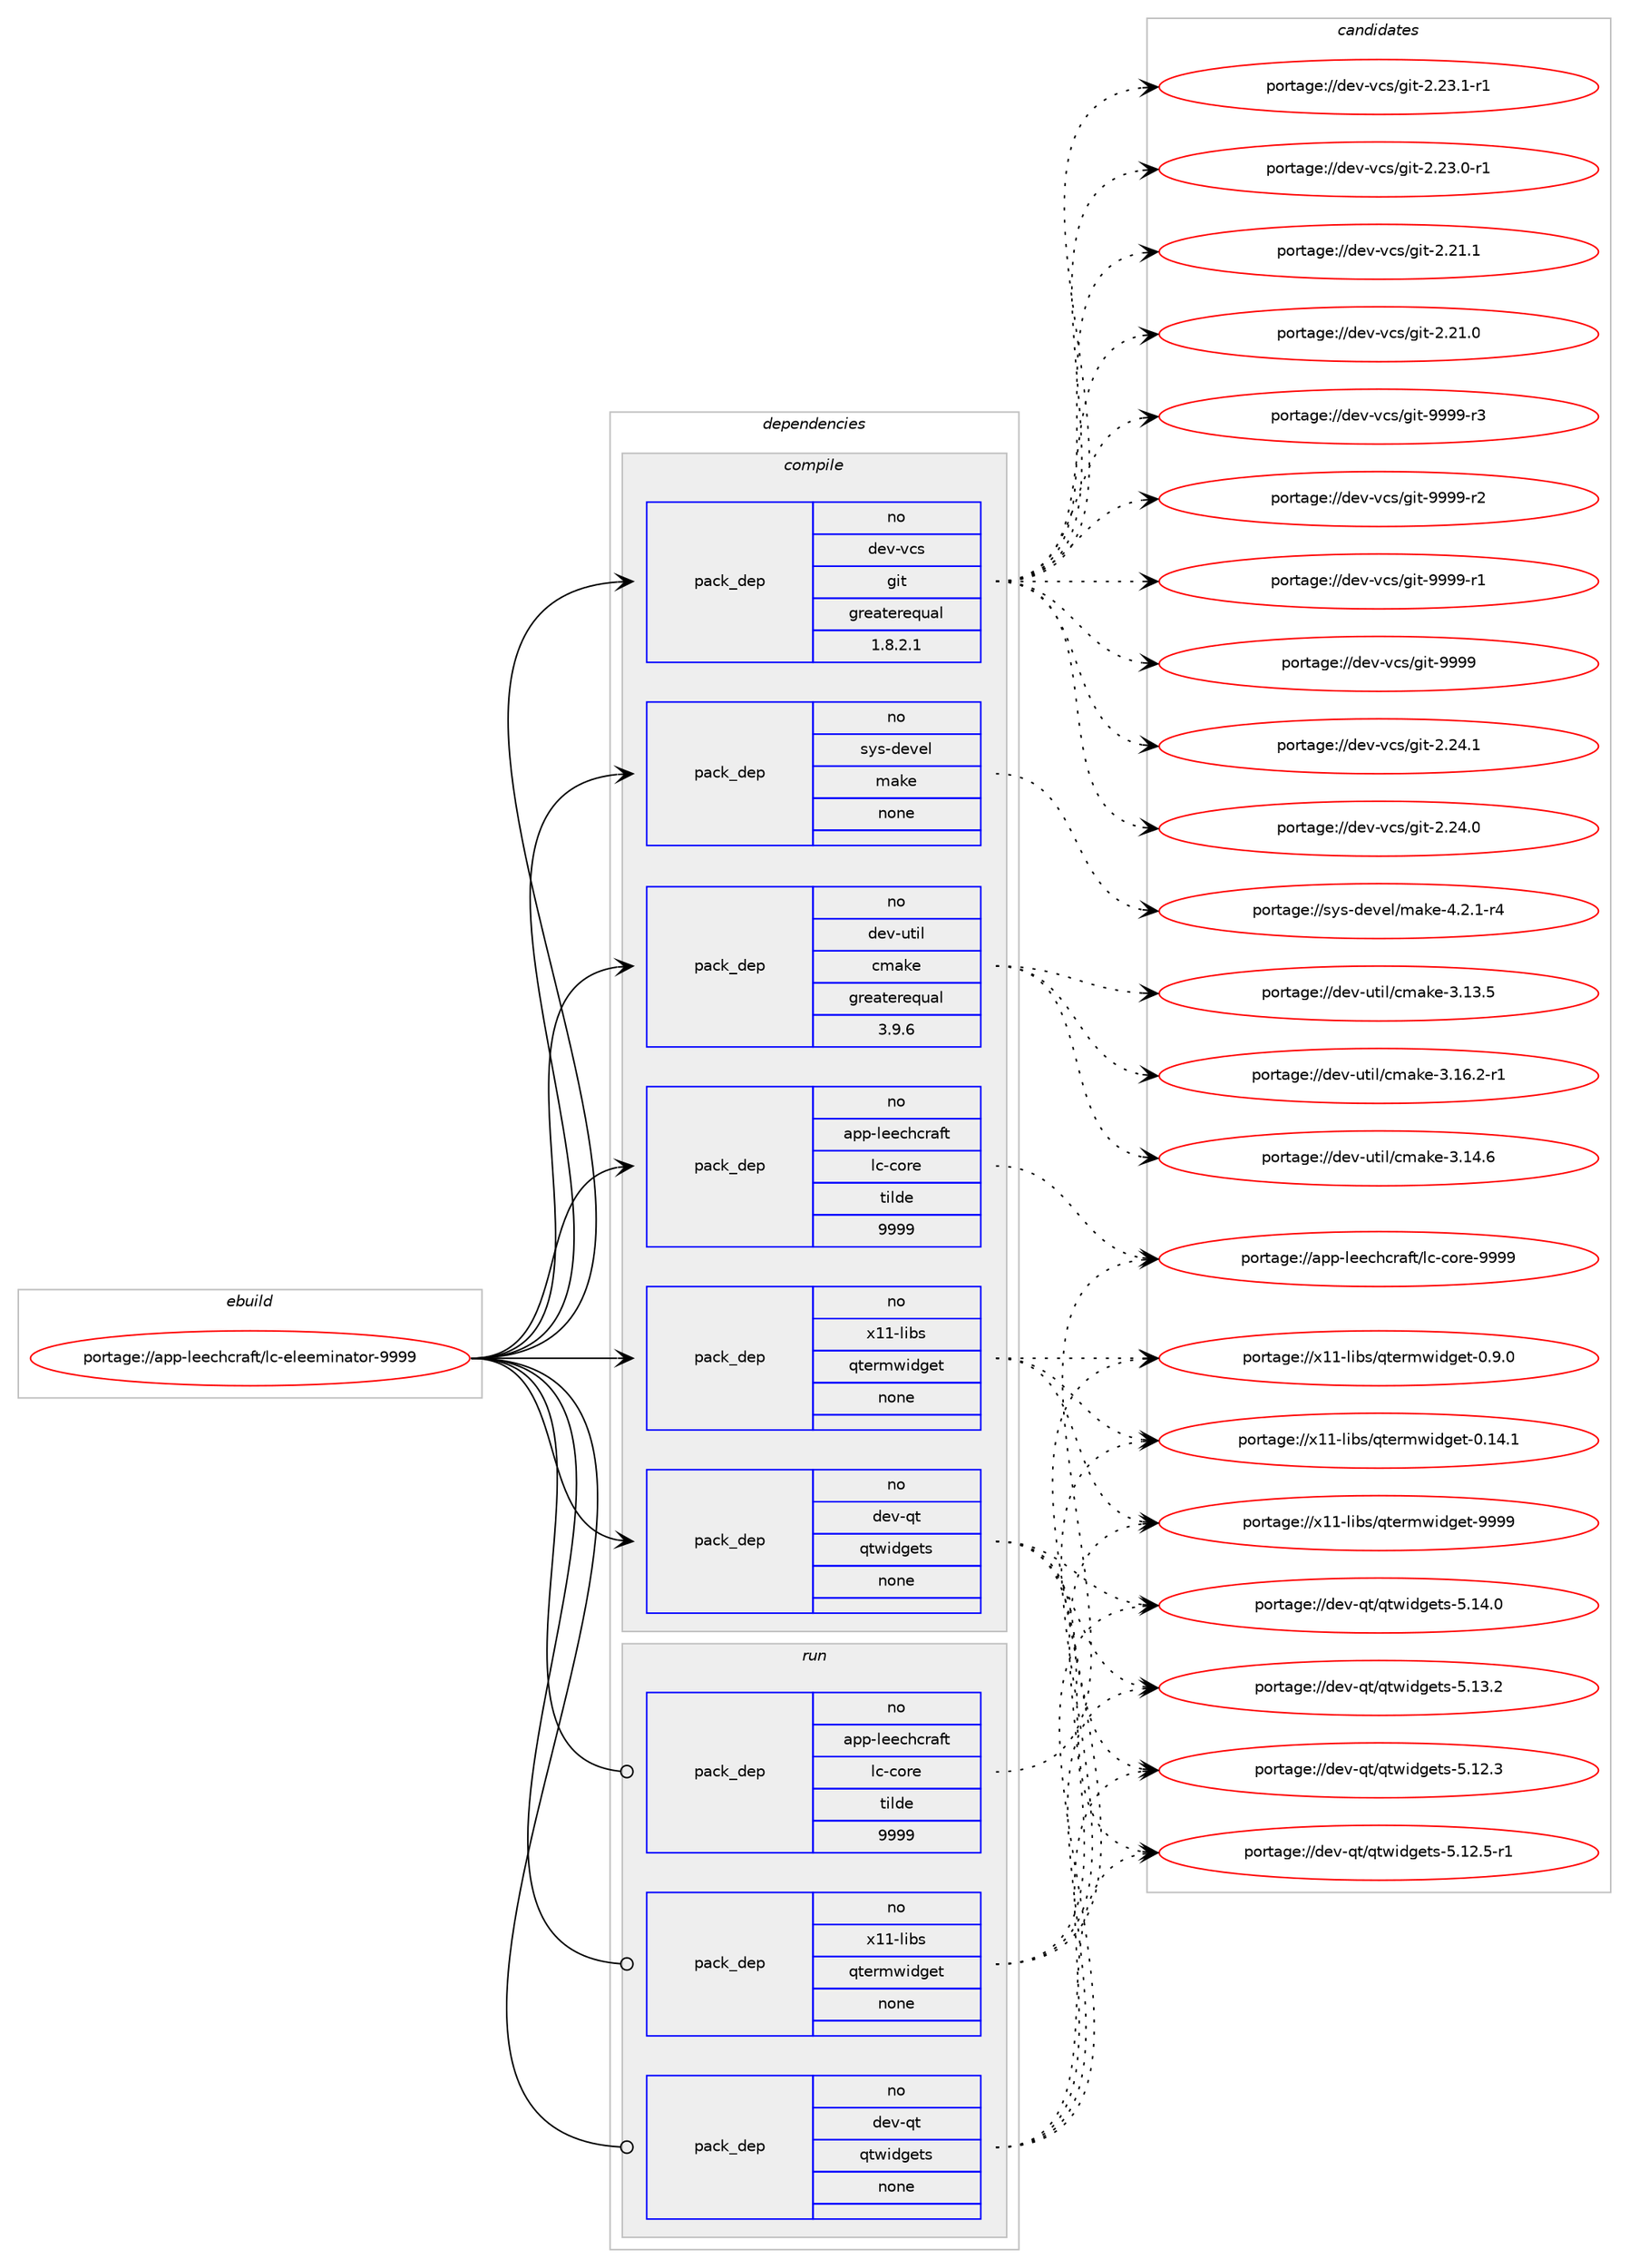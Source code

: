 digraph prolog {

# *************
# Graph options
# *************

newrank=true;
concentrate=true;
compound=true;
graph [rankdir=LR,fontname=Helvetica,fontsize=10,ranksep=1.5];#, ranksep=2.5, nodesep=0.2];
edge  [arrowhead=vee];
node  [fontname=Helvetica,fontsize=10];

# **********
# The ebuild
# **********

subgraph cluster_leftcol {
color=gray;
label=<<i>ebuild</i>>;
id [label="portage://app-leechcraft/lc-eleeminator-9999", color=red, width=4, href="../app-leechcraft/lc-eleeminator-9999.svg"];
}

# ****************
# The dependencies
# ****************

subgraph cluster_midcol {
color=gray;
label=<<i>dependencies</i>>;
subgraph cluster_compile {
fillcolor="#eeeeee";
style=filled;
label=<<i>compile</i>>;
subgraph pack463268 {
dependency615828 [label=<<TABLE BORDER="0" CELLBORDER="1" CELLSPACING="0" CELLPADDING="4" WIDTH="220"><TR><TD ROWSPAN="6" CELLPADDING="30">pack_dep</TD></TR><TR><TD WIDTH="110">no</TD></TR><TR><TD>app-leechcraft</TD></TR><TR><TD>lc-core</TD></TR><TR><TD>tilde</TD></TR><TR><TD>9999</TD></TR></TABLE>>, shape=none, color=blue];
}
id:e -> dependency615828:w [weight=20,style="solid",arrowhead="vee"];
subgraph pack463269 {
dependency615829 [label=<<TABLE BORDER="0" CELLBORDER="1" CELLSPACING="0" CELLPADDING="4" WIDTH="220"><TR><TD ROWSPAN="6" CELLPADDING="30">pack_dep</TD></TR><TR><TD WIDTH="110">no</TD></TR><TR><TD>dev-qt</TD></TR><TR><TD>qtwidgets</TD></TR><TR><TD>none</TD></TR><TR><TD></TD></TR></TABLE>>, shape=none, color=blue];
}
id:e -> dependency615829:w [weight=20,style="solid",arrowhead="vee"];
subgraph pack463270 {
dependency615830 [label=<<TABLE BORDER="0" CELLBORDER="1" CELLSPACING="0" CELLPADDING="4" WIDTH="220"><TR><TD ROWSPAN="6" CELLPADDING="30">pack_dep</TD></TR><TR><TD WIDTH="110">no</TD></TR><TR><TD>dev-util</TD></TR><TR><TD>cmake</TD></TR><TR><TD>greaterequal</TD></TR><TR><TD>3.9.6</TD></TR></TABLE>>, shape=none, color=blue];
}
id:e -> dependency615830:w [weight=20,style="solid",arrowhead="vee"];
subgraph pack463271 {
dependency615831 [label=<<TABLE BORDER="0" CELLBORDER="1" CELLSPACING="0" CELLPADDING="4" WIDTH="220"><TR><TD ROWSPAN="6" CELLPADDING="30">pack_dep</TD></TR><TR><TD WIDTH="110">no</TD></TR><TR><TD>dev-vcs</TD></TR><TR><TD>git</TD></TR><TR><TD>greaterequal</TD></TR><TR><TD>1.8.2.1</TD></TR></TABLE>>, shape=none, color=blue];
}
id:e -> dependency615831:w [weight=20,style="solid",arrowhead="vee"];
subgraph pack463272 {
dependency615832 [label=<<TABLE BORDER="0" CELLBORDER="1" CELLSPACING="0" CELLPADDING="4" WIDTH="220"><TR><TD ROWSPAN="6" CELLPADDING="30">pack_dep</TD></TR><TR><TD WIDTH="110">no</TD></TR><TR><TD>sys-devel</TD></TR><TR><TD>make</TD></TR><TR><TD>none</TD></TR><TR><TD></TD></TR></TABLE>>, shape=none, color=blue];
}
id:e -> dependency615832:w [weight=20,style="solid",arrowhead="vee"];
subgraph pack463273 {
dependency615833 [label=<<TABLE BORDER="0" CELLBORDER="1" CELLSPACING="0" CELLPADDING="4" WIDTH="220"><TR><TD ROWSPAN="6" CELLPADDING="30">pack_dep</TD></TR><TR><TD WIDTH="110">no</TD></TR><TR><TD>x11-libs</TD></TR><TR><TD>qtermwidget</TD></TR><TR><TD>none</TD></TR><TR><TD></TD></TR></TABLE>>, shape=none, color=blue];
}
id:e -> dependency615833:w [weight=20,style="solid",arrowhead="vee"];
}
subgraph cluster_compileandrun {
fillcolor="#eeeeee";
style=filled;
label=<<i>compile and run</i>>;
}
subgraph cluster_run {
fillcolor="#eeeeee";
style=filled;
label=<<i>run</i>>;
subgraph pack463274 {
dependency615834 [label=<<TABLE BORDER="0" CELLBORDER="1" CELLSPACING="0" CELLPADDING="4" WIDTH="220"><TR><TD ROWSPAN="6" CELLPADDING="30">pack_dep</TD></TR><TR><TD WIDTH="110">no</TD></TR><TR><TD>app-leechcraft</TD></TR><TR><TD>lc-core</TD></TR><TR><TD>tilde</TD></TR><TR><TD>9999</TD></TR></TABLE>>, shape=none, color=blue];
}
id:e -> dependency615834:w [weight=20,style="solid",arrowhead="odot"];
subgraph pack463275 {
dependency615835 [label=<<TABLE BORDER="0" CELLBORDER="1" CELLSPACING="0" CELLPADDING="4" WIDTH="220"><TR><TD ROWSPAN="6" CELLPADDING="30">pack_dep</TD></TR><TR><TD WIDTH="110">no</TD></TR><TR><TD>dev-qt</TD></TR><TR><TD>qtwidgets</TD></TR><TR><TD>none</TD></TR><TR><TD></TD></TR></TABLE>>, shape=none, color=blue];
}
id:e -> dependency615835:w [weight=20,style="solid",arrowhead="odot"];
subgraph pack463276 {
dependency615836 [label=<<TABLE BORDER="0" CELLBORDER="1" CELLSPACING="0" CELLPADDING="4" WIDTH="220"><TR><TD ROWSPAN="6" CELLPADDING="30">pack_dep</TD></TR><TR><TD WIDTH="110">no</TD></TR><TR><TD>x11-libs</TD></TR><TR><TD>qtermwidget</TD></TR><TR><TD>none</TD></TR><TR><TD></TD></TR></TABLE>>, shape=none, color=blue];
}
id:e -> dependency615836:w [weight=20,style="solid",arrowhead="odot"];
}
}

# **************
# The candidates
# **************

subgraph cluster_choices {
rank=same;
color=gray;
label=<<i>candidates</i>>;

subgraph choice463268 {
color=black;
nodesep=1;
choice9711211245108101101991049911497102116471089945991111141014557575757 [label="portage://app-leechcraft/lc-core-9999", color=red, width=4,href="../app-leechcraft/lc-core-9999.svg"];
dependency615828:e -> choice9711211245108101101991049911497102116471089945991111141014557575757:w [style=dotted,weight="100"];
}
subgraph choice463269 {
color=black;
nodesep=1;
choice100101118451131164711311611910510010310111611545534649524648 [label="portage://dev-qt/qtwidgets-5.14.0", color=red, width=4,href="../dev-qt/qtwidgets-5.14.0.svg"];
choice100101118451131164711311611910510010310111611545534649514650 [label="portage://dev-qt/qtwidgets-5.13.2", color=red, width=4,href="../dev-qt/qtwidgets-5.13.2.svg"];
choice1001011184511311647113116119105100103101116115455346495046534511449 [label="portage://dev-qt/qtwidgets-5.12.5-r1", color=red, width=4,href="../dev-qt/qtwidgets-5.12.5-r1.svg"];
choice100101118451131164711311611910510010310111611545534649504651 [label="portage://dev-qt/qtwidgets-5.12.3", color=red, width=4,href="../dev-qt/qtwidgets-5.12.3.svg"];
dependency615829:e -> choice100101118451131164711311611910510010310111611545534649524648:w [style=dotted,weight="100"];
dependency615829:e -> choice100101118451131164711311611910510010310111611545534649514650:w [style=dotted,weight="100"];
dependency615829:e -> choice1001011184511311647113116119105100103101116115455346495046534511449:w [style=dotted,weight="100"];
dependency615829:e -> choice100101118451131164711311611910510010310111611545534649504651:w [style=dotted,weight="100"];
}
subgraph choice463270 {
color=black;
nodesep=1;
choice10010111845117116105108479910997107101455146495446504511449 [label="portage://dev-util/cmake-3.16.2-r1", color=red, width=4,href="../dev-util/cmake-3.16.2-r1.svg"];
choice1001011184511711610510847991099710710145514649524654 [label="portage://dev-util/cmake-3.14.6", color=red, width=4,href="../dev-util/cmake-3.14.6.svg"];
choice1001011184511711610510847991099710710145514649514653 [label="portage://dev-util/cmake-3.13.5", color=red, width=4,href="../dev-util/cmake-3.13.5.svg"];
dependency615830:e -> choice10010111845117116105108479910997107101455146495446504511449:w [style=dotted,weight="100"];
dependency615830:e -> choice1001011184511711610510847991099710710145514649524654:w [style=dotted,weight="100"];
dependency615830:e -> choice1001011184511711610510847991099710710145514649514653:w [style=dotted,weight="100"];
}
subgraph choice463271 {
color=black;
nodesep=1;
choice10010111845118991154710310511645575757574511451 [label="portage://dev-vcs/git-9999-r3", color=red, width=4,href="../dev-vcs/git-9999-r3.svg"];
choice10010111845118991154710310511645575757574511450 [label="portage://dev-vcs/git-9999-r2", color=red, width=4,href="../dev-vcs/git-9999-r2.svg"];
choice10010111845118991154710310511645575757574511449 [label="portage://dev-vcs/git-9999-r1", color=red, width=4,href="../dev-vcs/git-9999-r1.svg"];
choice1001011184511899115471031051164557575757 [label="portage://dev-vcs/git-9999", color=red, width=4,href="../dev-vcs/git-9999.svg"];
choice10010111845118991154710310511645504650524649 [label="portage://dev-vcs/git-2.24.1", color=red, width=4,href="../dev-vcs/git-2.24.1.svg"];
choice10010111845118991154710310511645504650524648 [label="portage://dev-vcs/git-2.24.0", color=red, width=4,href="../dev-vcs/git-2.24.0.svg"];
choice100101118451189911547103105116455046505146494511449 [label="portage://dev-vcs/git-2.23.1-r1", color=red, width=4,href="../dev-vcs/git-2.23.1-r1.svg"];
choice100101118451189911547103105116455046505146484511449 [label="portage://dev-vcs/git-2.23.0-r1", color=red, width=4,href="../dev-vcs/git-2.23.0-r1.svg"];
choice10010111845118991154710310511645504650494649 [label="portage://dev-vcs/git-2.21.1", color=red, width=4,href="../dev-vcs/git-2.21.1.svg"];
choice10010111845118991154710310511645504650494648 [label="portage://dev-vcs/git-2.21.0", color=red, width=4,href="../dev-vcs/git-2.21.0.svg"];
dependency615831:e -> choice10010111845118991154710310511645575757574511451:w [style=dotted,weight="100"];
dependency615831:e -> choice10010111845118991154710310511645575757574511450:w [style=dotted,weight="100"];
dependency615831:e -> choice10010111845118991154710310511645575757574511449:w [style=dotted,weight="100"];
dependency615831:e -> choice1001011184511899115471031051164557575757:w [style=dotted,weight="100"];
dependency615831:e -> choice10010111845118991154710310511645504650524649:w [style=dotted,weight="100"];
dependency615831:e -> choice10010111845118991154710310511645504650524648:w [style=dotted,weight="100"];
dependency615831:e -> choice100101118451189911547103105116455046505146494511449:w [style=dotted,weight="100"];
dependency615831:e -> choice100101118451189911547103105116455046505146484511449:w [style=dotted,weight="100"];
dependency615831:e -> choice10010111845118991154710310511645504650494649:w [style=dotted,weight="100"];
dependency615831:e -> choice10010111845118991154710310511645504650494648:w [style=dotted,weight="100"];
}
subgraph choice463272 {
color=black;
nodesep=1;
choice1151211154510010111810110847109971071014552465046494511452 [label="portage://sys-devel/make-4.2.1-r4", color=red, width=4,href="../sys-devel/make-4.2.1-r4.svg"];
dependency615832:e -> choice1151211154510010111810110847109971071014552465046494511452:w [style=dotted,weight="100"];
}
subgraph choice463273 {
color=black;
nodesep=1;
choice12049494510810598115471131161011141091191051001031011164557575757 [label="portage://x11-libs/qtermwidget-9999", color=red, width=4,href="../x11-libs/qtermwidget-9999.svg"];
choice1204949451081059811547113116101114109119105100103101116454846574648 [label="portage://x11-libs/qtermwidget-0.9.0", color=red, width=4,href="../x11-libs/qtermwidget-0.9.0.svg"];
choice120494945108105981154711311610111410911910510010310111645484649524649 [label="portage://x11-libs/qtermwidget-0.14.1", color=red, width=4,href="../x11-libs/qtermwidget-0.14.1.svg"];
dependency615833:e -> choice12049494510810598115471131161011141091191051001031011164557575757:w [style=dotted,weight="100"];
dependency615833:e -> choice1204949451081059811547113116101114109119105100103101116454846574648:w [style=dotted,weight="100"];
dependency615833:e -> choice120494945108105981154711311610111410911910510010310111645484649524649:w [style=dotted,weight="100"];
}
subgraph choice463274 {
color=black;
nodesep=1;
choice9711211245108101101991049911497102116471089945991111141014557575757 [label="portage://app-leechcraft/lc-core-9999", color=red, width=4,href="../app-leechcraft/lc-core-9999.svg"];
dependency615834:e -> choice9711211245108101101991049911497102116471089945991111141014557575757:w [style=dotted,weight="100"];
}
subgraph choice463275 {
color=black;
nodesep=1;
choice100101118451131164711311611910510010310111611545534649524648 [label="portage://dev-qt/qtwidgets-5.14.0", color=red, width=4,href="../dev-qt/qtwidgets-5.14.0.svg"];
choice100101118451131164711311611910510010310111611545534649514650 [label="portage://dev-qt/qtwidgets-5.13.2", color=red, width=4,href="../dev-qt/qtwidgets-5.13.2.svg"];
choice1001011184511311647113116119105100103101116115455346495046534511449 [label="portage://dev-qt/qtwidgets-5.12.5-r1", color=red, width=4,href="../dev-qt/qtwidgets-5.12.5-r1.svg"];
choice100101118451131164711311611910510010310111611545534649504651 [label="portage://dev-qt/qtwidgets-5.12.3", color=red, width=4,href="../dev-qt/qtwidgets-5.12.3.svg"];
dependency615835:e -> choice100101118451131164711311611910510010310111611545534649524648:w [style=dotted,weight="100"];
dependency615835:e -> choice100101118451131164711311611910510010310111611545534649514650:w [style=dotted,weight="100"];
dependency615835:e -> choice1001011184511311647113116119105100103101116115455346495046534511449:w [style=dotted,weight="100"];
dependency615835:e -> choice100101118451131164711311611910510010310111611545534649504651:w [style=dotted,weight="100"];
}
subgraph choice463276 {
color=black;
nodesep=1;
choice12049494510810598115471131161011141091191051001031011164557575757 [label="portage://x11-libs/qtermwidget-9999", color=red, width=4,href="../x11-libs/qtermwidget-9999.svg"];
choice1204949451081059811547113116101114109119105100103101116454846574648 [label="portage://x11-libs/qtermwidget-0.9.0", color=red, width=4,href="../x11-libs/qtermwidget-0.9.0.svg"];
choice120494945108105981154711311610111410911910510010310111645484649524649 [label="portage://x11-libs/qtermwidget-0.14.1", color=red, width=4,href="../x11-libs/qtermwidget-0.14.1.svg"];
dependency615836:e -> choice12049494510810598115471131161011141091191051001031011164557575757:w [style=dotted,weight="100"];
dependency615836:e -> choice1204949451081059811547113116101114109119105100103101116454846574648:w [style=dotted,weight="100"];
dependency615836:e -> choice120494945108105981154711311610111410911910510010310111645484649524649:w [style=dotted,weight="100"];
}
}

}
